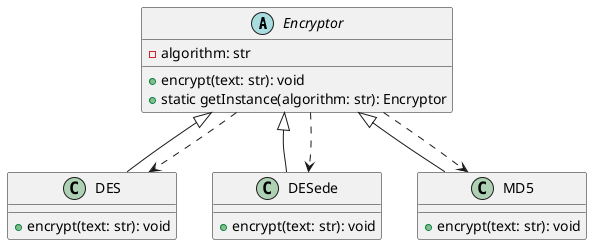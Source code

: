 @startuml

abstract class Encryptor {
    -algorithm: str
    +encrypt(text: str): void
    +static getInstance(algorithm: str): Encryptor
}

class DES extends Encryptor {
    +encrypt(text: str): void
}

class DESede extends Encryptor {
    +encrypt(text: str): void
}

class MD5 extends Encryptor {
    +encrypt(text: str): void
}

Encryptor ..> DES
Encryptor ..> DESede
Encryptor ..> MD5

@enduml